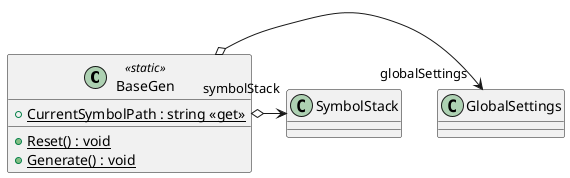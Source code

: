@startuml
class BaseGen <<static>> {
    + {static} CurrentSymbolPath : string <<get>>
    + {static} Reset() : void
    + {static} Generate() : void
}
BaseGen o-> "globalSettings" GlobalSettings
BaseGen o-> "symbolStack" SymbolStack
@enduml
